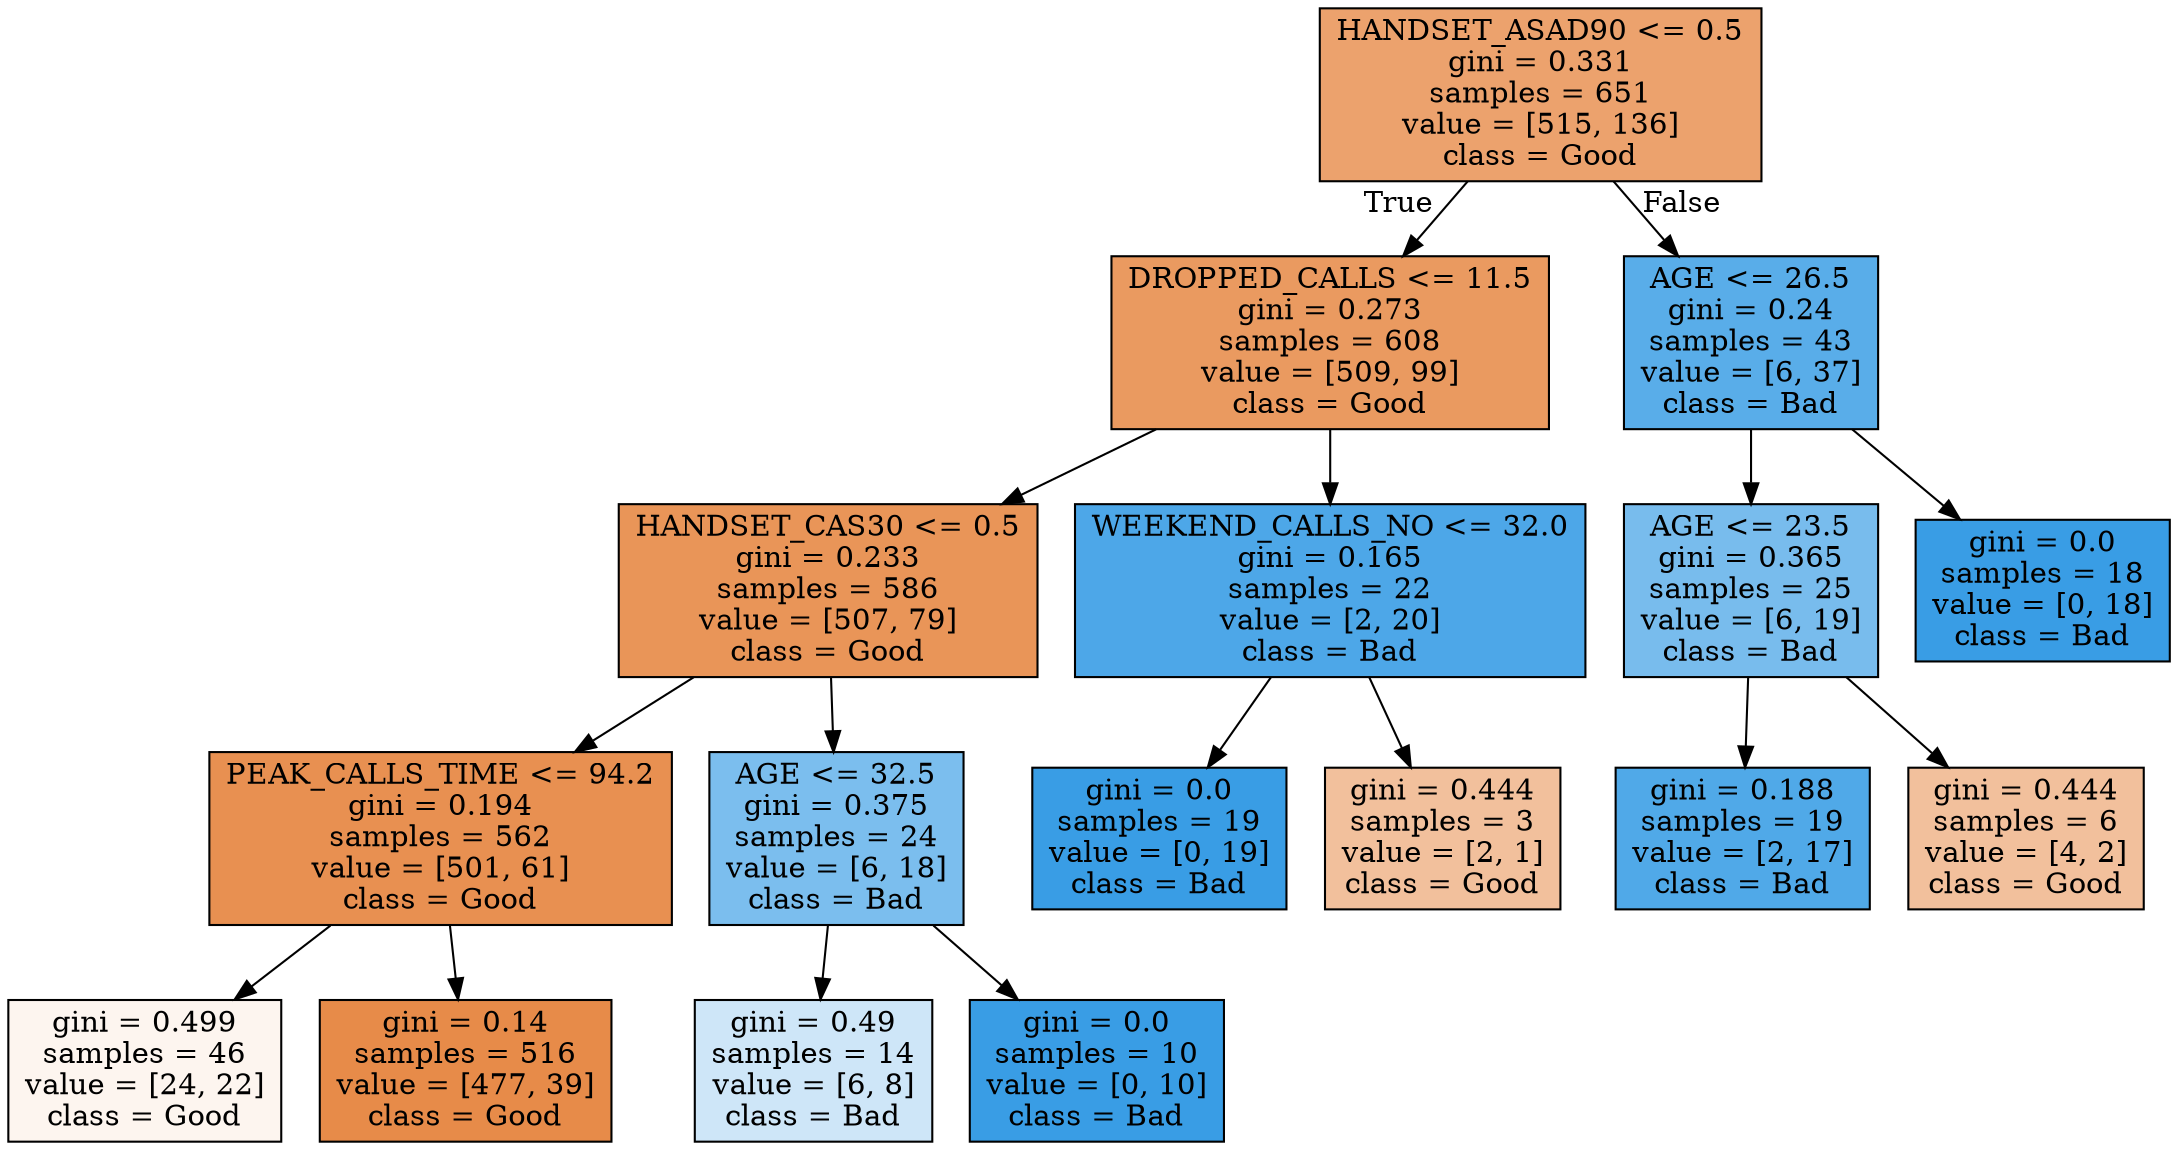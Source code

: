 digraph Tree {
node [shape=box, style="filled", color="black"] ;
0 [label="HANDSET_ASAD90 <= 0.5\ngini = 0.331\nsamples = 651\nvalue = [515, 136]\nclass = Good", fillcolor="#eca26d"] ;
1 [label="DROPPED_CALLS <= 11.5\ngini = 0.273\nsamples = 608\nvalue = [509, 99]\nclass = Good", fillcolor="#ea9a60"] ;
0 -> 1 [labeldistance=2.5, labelangle=45, headlabel="True"] ;
2 [label="HANDSET_CAS30 <= 0.5\ngini = 0.233\nsamples = 586\nvalue = [507, 79]\nclass = Good", fillcolor="#e99558"] ;
1 -> 2 ;
3 [label="PEAK_CALLS_TIME <= 94.2\ngini = 0.194\nsamples = 562\nvalue = [501, 61]\nclass = Good", fillcolor="#e89051"] ;
2 -> 3 ;
4 [label="gini = 0.499\nsamples = 46\nvalue = [24, 22]\nclass = Good", fillcolor="#fdf5ef"] ;
3 -> 4 ;
5 [label="gini = 0.14\nsamples = 516\nvalue = [477, 39]\nclass = Good", fillcolor="#e78b49"] ;
3 -> 5 ;
6 [label="AGE <= 32.5\ngini = 0.375\nsamples = 24\nvalue = [6, 18]\nclass = Bad", fillcolor="#7bbeee"] ;
2 -> 6 ;
7 [label="gini = 0.49\nsamples = 14\nvalue = [6, 8]\nclass = Bad", fillcolor="#cee6f8"] ;
6 -> 7 ;
8 [label="gini = 0.0\nsamples = 10\nvalue = [0, 10]\nclass = Bad", fillcolor="#399de5"] ;
6 -> 8 ;
9 [label="WEEKEND_CALLS_NO <= 32.0\ngini = 0.165\nsamples = 22\nvalue = [2, 20]\nclass = Bad", fillcolor="#4da7e8"] ;
1 -> 9 ;
10 [label="gini = 0.0\nsamples = 19\nvalue = [0, 19]\nclass = Bad", fillcolor="#399de5"] ;
9 -> 10 ;
11 [label="gini = 0.444\nsamples = 3\nvalue = [2, 1]\nclass = Good", fillcolor="#f2c09c"] ;
9 -> 11 ;
12 [label="AGE <= 26.5\ngini = 0.24\nsamples = 43\nvalue = [6, 37]\nclass = Bad", fillcolor="#59ade9"] ;
0 -> 12 [labeldistance=2.5, labelangle=-45, headlabel="False"] ;
13 [label="AGE <= 23.5\ngini = 0.365\nsamples = 25\nvalue = [6, 19]\nclass = Bad", fillcolor="#78bced"] ;
12 -> 13 ;
14 [label="gini = 0.188\nsamples = 19\nvalue = [2, 17]\nclass = Bad", fillcolor="#50a9e8"] ;
13 -> 14 ;
15 [label="gini = 0.444\nsamples = 6\nvalue = [4, 2]\nclass = Good", fillcolor="#f2c09c"] ;
13 -> 15 ;
16 [label="gini = 0.0\nsamples = 18\nvalue = [0, 18]\nclass = Bad", fillcolor="#399de5"] ;
12 -> 16 ;
}